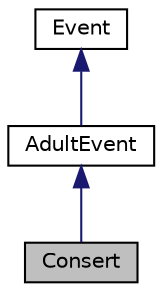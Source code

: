 digraph "Consert"
{
  edge [fontname="Helvetica",fontsize="10",labelfontname="Helvetica",labelfontsize="10"];
  node [fontname="Helvetica",fontsize="10",shape=record];
  Node0 [label="Consert",height=0.2,width=0.4,color="black", fillcolor="grey75", style="filled", fontcolor="black"];
  Node1 -> Node0 [dir="back",color="midnightblue",fontsize="10",style="solid",fontname="Helvetica"];
  Node1 [label="AdultEvent",height=0.2,width=0.4,color="black", fillcolor="white", style="filled",URL="$class_adult_event.html"];
  Node2 -> Node1 [dir="back",color="midnightblue",fontsize="10",style="solid",fontname="Helvetica"];
  Node2 [label="Event",height=0.2,width=0.4,color="black", fillcolor="white", style="filled",URL="$class_event.html"];
}
